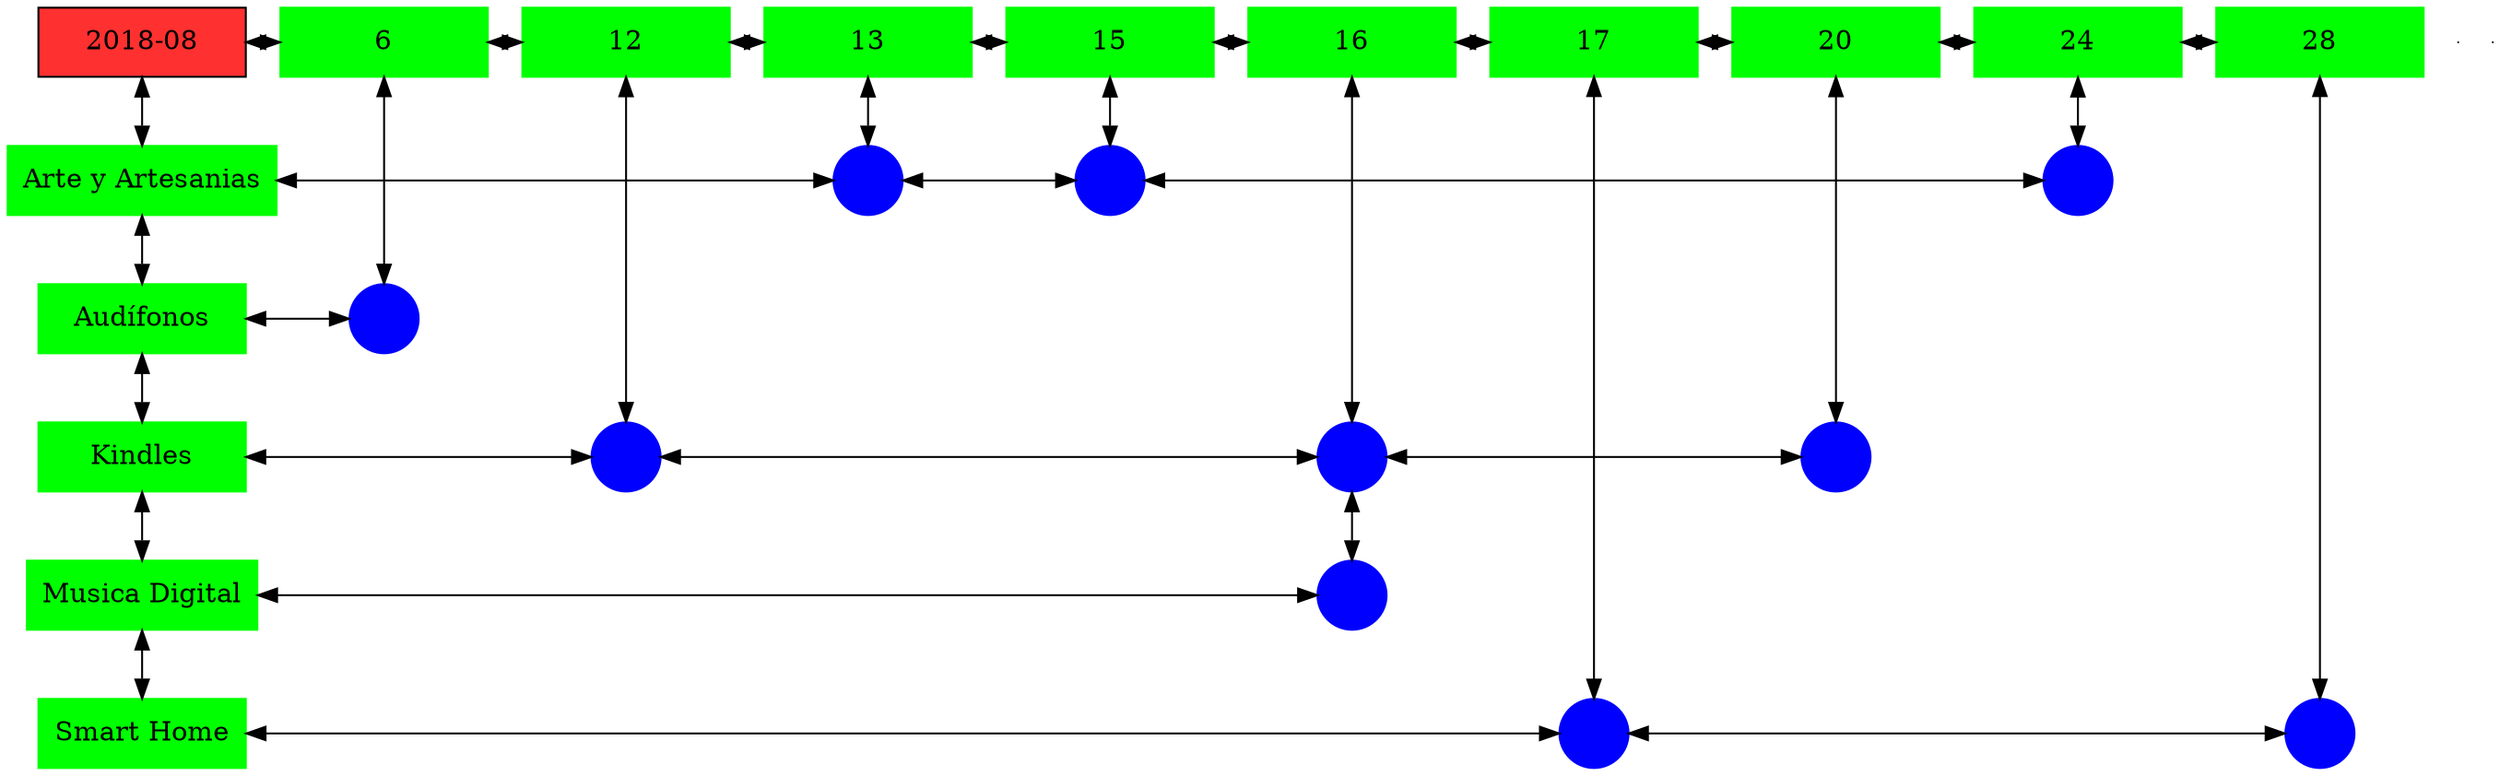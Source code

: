 digraph G{
node[shape="box"];
nodeMt[ label = "2018-08", width = 1.5, style = filled, fillcolor = firebrick1, group = 1 ];
e0[ shape = point, width = 0 ];
e1[ shape = point, width = 0 ];
node0xc002222a50[label="6",color=green,style =filled,width = 1.5 group=6];
nodeMt->node0xc002222a50[dir="both"];
{rank=same;nodeMt;node0xc002222a50;}
node0xc00216bea0[label="12",color=green,style =filled,width = 1.5 group=12];
node0xc002222a50->node0xc00216bea0[dir="both"];
{rank=same;node0xc002222a50;node0xc00216bea0;}
node0xc0021daf50[label="13",color=green,style =filled,width = 1.5 group=13];
node0xc00216bea0->node0xc0021daf50[dir="both"];
{rank=same;node0xc00216bea0;node0xc0021daf50;}
node0xc0022f60f0[label="15",color=green,style =filled,width = 1.5 group=15];
node0xc0021daf50->node0xc0022f60f0[dir="both"];
{rank=same;node0xc0021daf50;node0xc0022f60f0;}
node0xc0020e1c70[label="16",color=green,style =filled,width = 1.5 group=16];
node0xc0022f60f0->node0xc0020e1c70[dir="both"];
{rank=same;node0xc0022f60f0;node0xc0020e1c70;}
node0xc0022850e0[label="17",color=green,style =filled,width = 1.5 group=17];
node0xc0020e1c70->node0xc0022850e0[dir="both"];
{rank=same;node0xc0020e1c70;node0xc0022850e0;}
node0xc0021cafa0[label="20",color=green,style =filled,width = 1.5 group=20];
node0xc0022850e0->node0xc0021cafa0[dir="both"];
{rank=same;node0xc0022850e0;node0xc0021cafa0;}
node0xc00225c230[label="24",color=green,style =filled,width = 1.5 group=24];
node0xc0021cafa0->node0xc00225c230[dir="both"];
{rank=same;node0xc0021cafa0;node0xc00225c230;}
node0xc00217b810[label="28",color=green,style =filled,width = 1.5 group=28];
node0xc00225c230->node0xc00217b810[dir="both"];
{rank=same;node0xc00225c230;node0xc00217b810;}
node0xc0021daf00[label="Arte y Artesanias",color=green,style =filled width = 1.5 group=1];
node0xc0021d7200[label="",color=blue,style =filled, width = 0.5 group=13 shape=circle];
node0xc0021daf00->node0xc0021d7200[dir="both"];
{rank=same;node0xc0021daf00;node0xc0021d7200;}
node0xc0022f0900[label="",color=blue,style =filled, width = 0.5 group=15 shape=circle];
node0xc0021d7200->node0xc0022f0900[dir="both"];
{rank=same;node0xc0022f0900;node0xc0021d7200;}
node0xc002258780[label="",color=blue,style =filled, width = 0.5 group=24 shape=circle];
node0xc0022f0900->node0xc002258780[dir="both"];
{rank=same;node0xc002258780;node0xc0022f0900;}
node0xc002222a00[label="Audífonos",color=green,style =filled width = 1.5 group=1];
node0xc002219a80[label="",color=blue,style =filled, width = 0.5 group=6 shape=circle];
node0xc002222a00->node0xc002219a80[dir="both"];
{rank=same;node0xc002222a00;node0xc002219a80;}
node0xc00216be50[label="Kindles",color=green,style =filled width = 1.5 group=1];
node0xc00216d800[label="",color=blue,style =filled, width = 0.5 group=12 shape=circle];
node0xc00216be50->node0xc00216d800[dir="both"];
{rank=same;node0xc00216be50;node0xc00216d800;}
node0xc0021ebf80[label="",color=blue,style =filled, width = 0.5 group=16 shape=circle];
node0xc00216d800->node0xc0021ebf80[dir="both"];
{rank=same;node0xc0021ebf80;node0xc00216d800;}
node0xc0021c3700[label="",color=blue,style =filled, width = 0.5 group=20 shape=circle];
node0xc0021ebf80->node0xc0021c3700[dir="both"];
{rank=same;node0xc0021c3700;node0xc0021ebf80;}
node0xc0020e1c20[label="Musica Digital",color=green,style =filled width = 1.5 group=1];
node0xc0020ead80[label="",color=blue,style =filled, width = 0.5 group=16 shape=circle];
node0xc0020e1c20->node0xc0020ead80[dir="both"];
{rank=same;node0xc0020e1c20;node0xc0020ead80;}
node0xc00217b7c0[label="Smart Home",color=green,style =filled width = 1.5 group=1];
node0xc002286c00[label="",color=blue,style =filled, width = 0.5 group=17 shape=circle];
node0xc00217b7c0->node0xc002286c00[dir="both"];
{rank=same;node0xc00217b7c0;node0xc002286c00;}
node0xc002184e80[label="",color=blue,style =filled, width = 0.5 group=28 shape=circle];
node0xc002286c00->node0xc002184e80[dir="both"];
{rank=same;node0xc002184e80;node0xc002286c00;}
node0xc002222a50->node0xc002219a80[dir="both"];
node0xc00216bea0->node0xc00216d800[dir="both"];
node0xc0021daf50->node0xc0021d7200[dir="both"];
node0xc0022f60f0->node0xc0022f0900[dir="both"];
node0xc0020e1c70->node0xc0021ebf80[dir="both"];
node0xc0021ebf80->node0xc0020ead80[dir="both"];
node0xc0022850e0->node0xc002286c00[dir="both"];
node0xc0021cafa0->node0xc0021c3700[dir="both"];
node0xc00225c230->node0xc002258780[dir="both"];
node0xc00217b810->node0xc002184e80[dir="both"];
nodeMt->node0xc0021daf00[dir="both"];
node0xc0021daf00->node0xc002222a00[dir="both"];
node0xc002222a00->node0xc00216be50[dir="both"];
node0xc00216be50->node0xc0020e1c20[dir="both"];
node0xc0020e1c20->node0xc00217b7c0[dir="both"];
}
